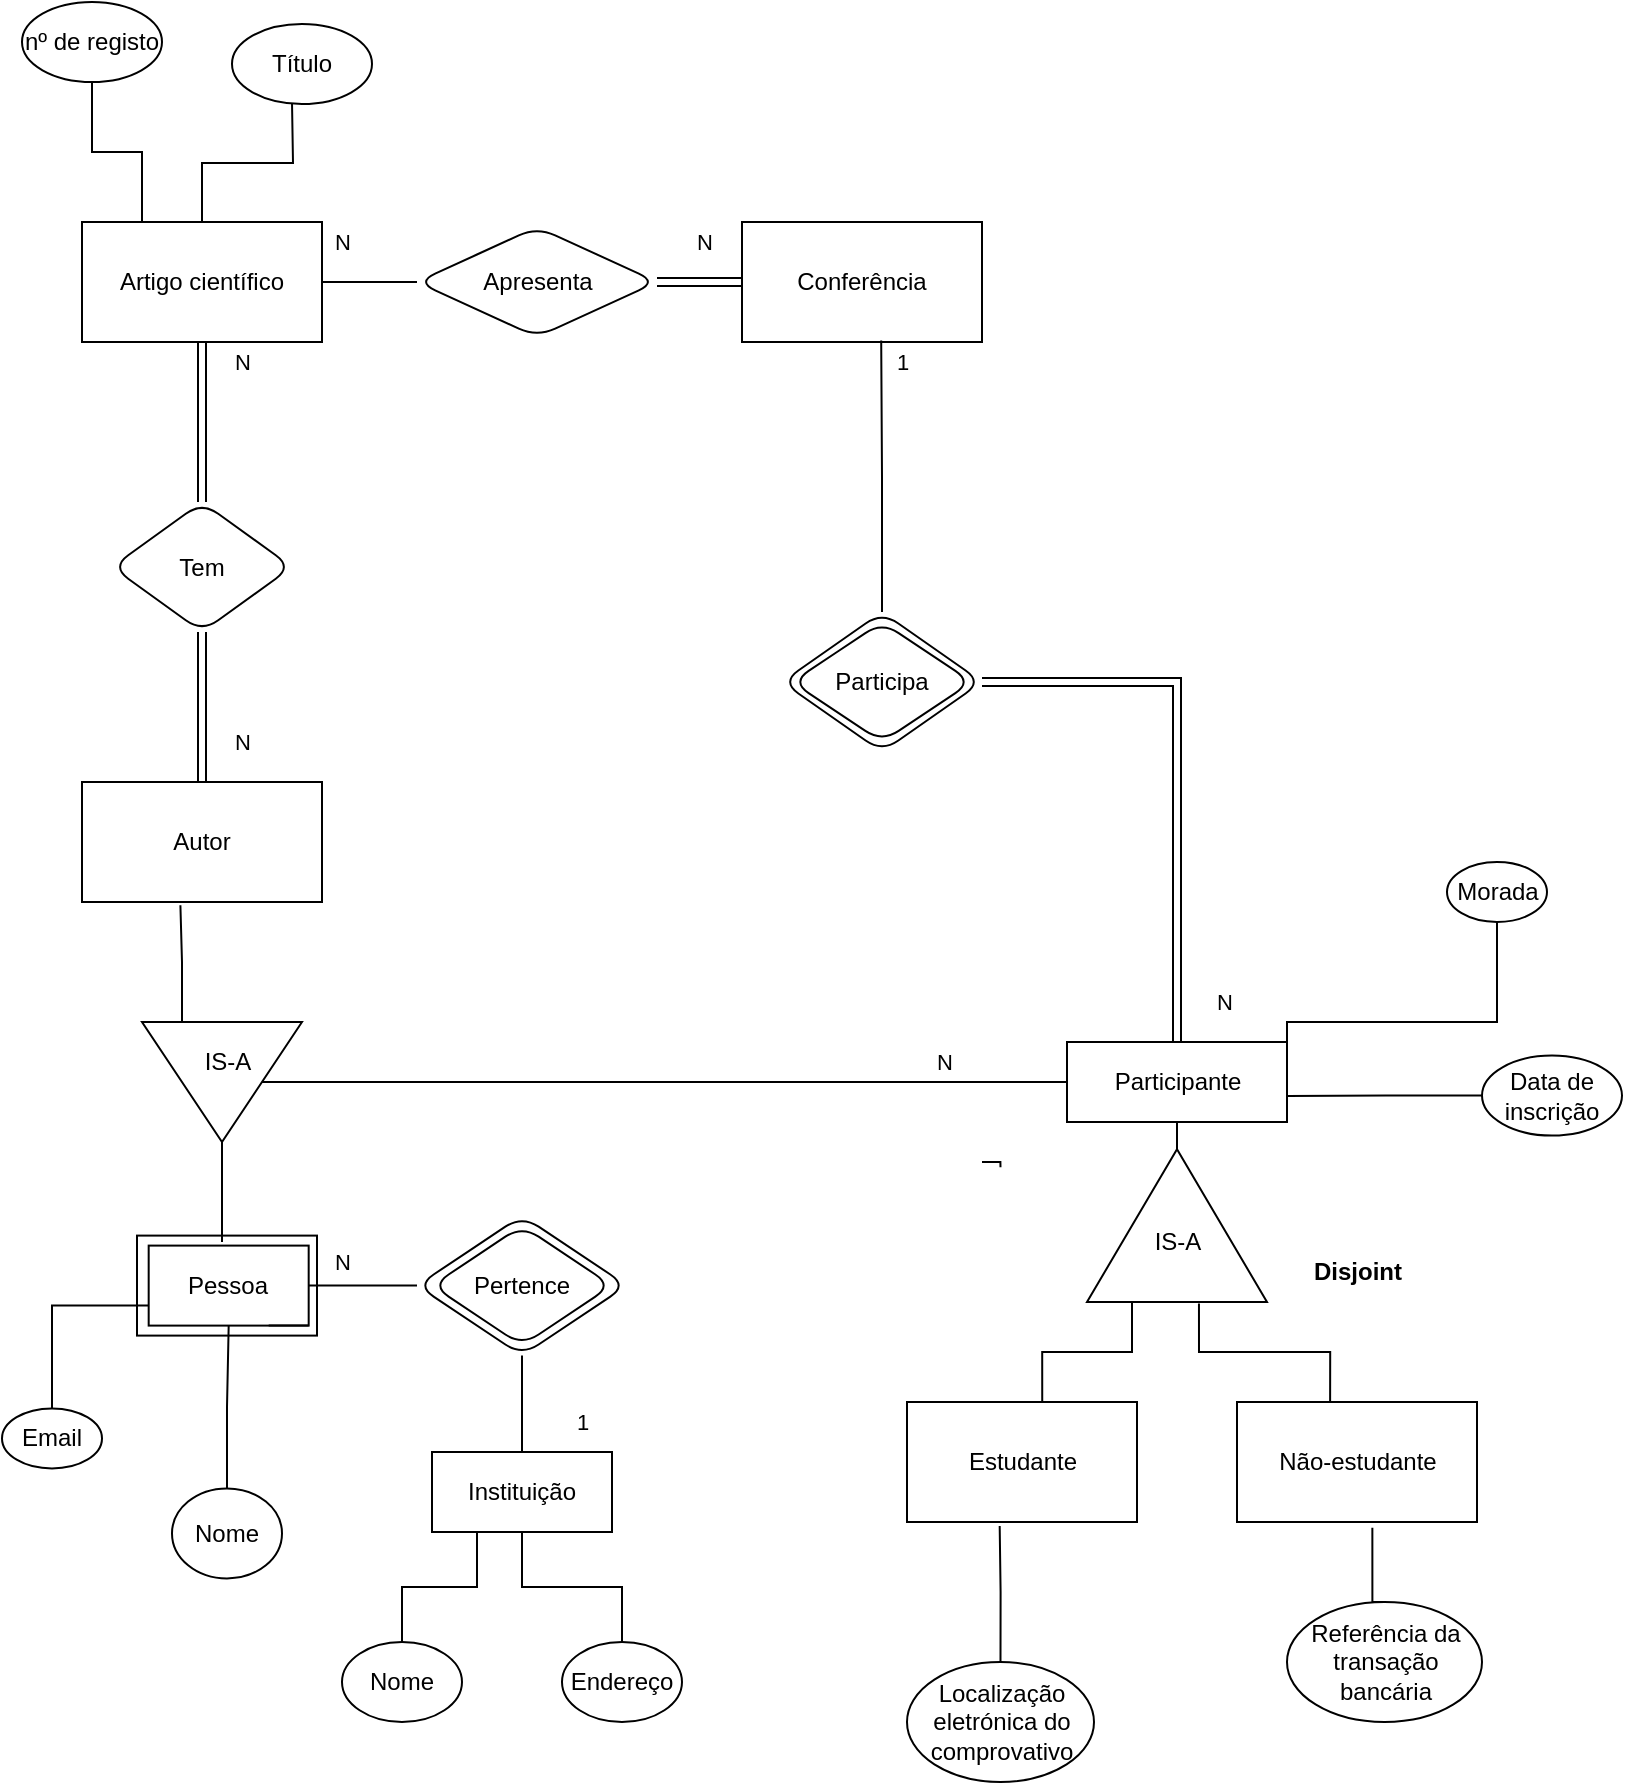 <mxfile version="20.8.10" type="device"><diagram name="Página-1" id="p0xUXk3iJhOFbHon5GTR"><mxGraphModel dx="1894" dy="629" grid="1" gridSize="10" guides="1" tooltips="1" connect="1" arrows="1" fold="1" page="1" pageScale="1" pageWidth="827" pageHeight="1169" math="0" shadow="0"><root><mxCell id="0"/><mxCell id="1" parent="0"/><mxCell id="wptFAx-UlGU8Zbuh6yxK-5" style="edgeStyle=orthogonalEdgeStyle;rounded=0;orthogonalLoop=1;jettySize=auto;html=1;exitX=0.25;exitY=0;exitDx=0;exitDy=0;endArrow=none;endFill=0;" edge="1" parent="1" source="wptFAx-UlGU8Zbuh6yxK-1" target="wptFAx-UlGU8Zbuh6yxK-3"><mxGeometry relative="1" as="geometry"/></mxCell><mxCell id="wptFAx-UlGU8Zbuh6yxK-6" style="edgeStyle=orthogonalEdgeStyle;rounded=0;orthogonalLoop=1;jettySize=auto;html=1;exitX=0.5;exitY=0;exitDx=0;exitDy=0;entryX=0.5;entryY=1;entryDx=0;entryDy=0;endArrow=none;endFill=0;" edge="1" parent="1" source="wptFAx-UlGU8Zbuh6yxK-1"><mxGeometry relative="1" as="geometry"><mxPoint x="-75" y="160" as="targetPoint"/></mxGeometry></mxCell><mxCell id="wptFAx-UlGU8Zbuh6yxK-39" style="edgeStyle=orthogonalEdgeStyle;rounded=0;orthogonalLoop=1;jettySize=auto;html=1;exitX=0.75;exitY=1;exitDx=0;exitDy=0;endArrow=none;endFill=0;" edge="1" parent="1" source="wptFAx-UlGU8Zbuh6yxK-1"><mxGeometry relative="1" as="geometry"><mxPoint x="-80" y="280" as="targetPoint"/></mxGeometry></mxCell><mxCell id="wptFAx-UlGU8Zbuh6yxK-1" value="Artigo científico" style="rounded=0;whiteSpace=wrap;html=1;" vertex="1" parent="1"><mxGeometry x="-180" y="220" width="120" height="60" as="geometry"/></mxCell><mxCell id="wptFAx-UlGU8Zbuh6yxK-25" style="edgeStyle=orthogonalEdgeStyle;rounded=0;orthogonalLoop=1;jettySize=auto;html=1;entryX=1;entryY=0.5;entryDx=0;entryDy=0;endArrow=none;endFill=0;" edge="1" parent="1" source="wptFAx-UlGU8Zbuh6yxK-2" target="wptFAx-UlGU8Zbuh6yxK-24"><mxGeometry relative="1" as="geometry"/></mxCell><mxCell id="wptFAx-UlGU8Zbuh6yxK-2" value="Participante" style="rounded=0;whiteSpace=wrap;html=1;" vertex="1" parent="1"><mxGeometry x="312.5" y="630" width="110" height="40" as="geometry"/></mxCell><mxCell id="wptFAx-UlGU8Zbuh6yxK-3" value="nº de registo" style="ellipse;whiteSpace=wrap;html=1;" vertex="1" parent="1"><mxGeometry x="-210" y="110" width="70" height="40" as="geometry"/></mxCell><mxCell id="wptFAx-UlGU8Zbuh6yxK-4" value="Título" style="ellipse;whiteSpace=wrap;html=1;" vertex="1" parent="1"><mxGeometry x="-105" y="121" width="70" height="40" as="geometry"/></mxCell><mxCell id="wptFAx-UlGU8Zbuh6yxK-46" style="edgeStyle=orthogonalEdgeStyle;rounded=0;orthogonalLoop=1;jettySize=auto;html=1;exitX=0;exitY=0.5;exitDx=0;exitDy=0;endArrow=none;endFill=0;" edge="1" parent="1" source="wptFAx-UlGU8Zbuh6yxK-7"><mxGeometry relative="1" as="geometry"><mxPoint x="423" y="657" as="targetPoint"/></mxGeometry></mxCell><mxCell id="wptFAx-UlGU8Zbuh6yxK-7" value="Data de inscrição" style="ellipse;whiteSpace=wrap;html=1;" vertex="1" parent="1"><mxGeometry x="520" y="636.8" width="70" height="40" as="geometry"/></mxCell><mxCell id="wptFAx-UlGU8Zbuh6yxK-91" style="edgeStyle=orthogonalEdgeStyle;rounded=0;orthogonalLoop=1;jettySize=auto;html=1;entryX=0.5;entryY=1;entryDx=0;entryDy=0;endArrow=none;endFill=0;exitX=0.5;exitY=0;exitDx=0;exitDy=0;" edge="1" parent="1" source="wptFAx-UlGU8Zbuh6yxK-8" target="wptFAx-UlGU8Zbuh6yxK-48"><mxGeometry relative="1" as="geometry"><mxPoint x="-105" y="863.2" as="sourcePoint"/></mxGeometry></mxCell><mxCell id="wptFAx-UlGU8Zbuh6yxK-8" value="Nome" style="ellipse;whiteSpace=wrap;html=1;" vertex="1" parent="1"><mxGeometry x="-135" y="853.2" width="55" height="45" as="geometry"/></mxCell><mxCell id="wptFAx-UlGU8Zbuh6yxK-13" style="edgeStyle=orthogonalEdgeStyle;rounded=0;orthogonalLoop=1;jettySize=auto;html=1;exitX=0.5;exitY=1;exitDx=0;exitDy=0;entryX=1;entryY=0.25;entryDx=0;entryDy=0;endArrow=none;endFill=0;" edge="1" parent="1" source="wptFAx-UlGU8Zbuh6yxK-9" target="wptFAx-UlGU8Zbuh6yxK-2"><mxGeometry relative="1" as="geometry"><mxPoint x="475.64" y="587.92" as="targetPoint"/><Array as="points"><mxPoint x="528" y="620"/><mxPoint x="423" y="620"/></Array></mxGeometry></mxCell><mxCell id="wptFAx-UlGU8Zbuh6yxK-9" value="Morada" style="ellipse;whiteSpace=wrap;html=1;" vertex="1" parent="1"><mxGeometry x="502.5" y="540" width="50" height="30" as="geometry"/></mxCell><mxCell id="wptFAx-UlGU8Zbuh6yxK-59" style="edgeStyle=orthogonalEdgeStyle;rounded=0;orthogonalLoop=1;jettySize=auto;html=1;exitX=0.5;exitY=0;exitDx=0;exitDy=0;entryX=0;entryY=0.75;entryDx=0;entryDy=0;endArrow=none;endFill=0;" edge="1" parent="1" source="wptFAx-UlGU8Zbuh6yxK-10" target="wptFAx-UlGU8Zbuh6yxK-48"><mxGeometry relative="1" as="geometry"/></mxCell><mxCell id="wptFAx-UlGU8Zbuh6yxK-10" value="Email" style="ellipse;whiteSpace=wrap;html=1;" vertex="1" parent="1"><mxGeometry x="-220" y="813.2" width="50" height="30" as="geometry"/></mxCell><mxCell id="wptFAx-UlGU8Zbuh6yxK-75" style="edgeStyle=orthogonalEdgeStyle;rounded=0;orthogonalLoop=1;jettySize=auto;html=1;exitX=0.5;exitY=0;exitDx=0;exitDy=0;entryX=0.5;entryY=1;entryDx=0;entryDy=0;endArrow=none;endFill=0;" edge="1" parent="1" source="wptFAx-UlGU8Zbuh6yxK-11" target="wptFAx-UlGU8Zbuh6yxK-68"><mxGeometry relative="1" as="geometry"/></mxCell><mxCell id="wptFAx-UlGU8Zbuh6yxK-11" value="Endereço" style="ellipse;whiteSpace=wrap;html=1;" vertex="1" parent="1"><mxGeometry x="60" y="930" width="60" height="40" as="geometry"/></mxCell><mxCell id="wptFAx-UlGU8Zbuh6yxK-19" style="edgeStyle=orthogonalEdgeStyle;rounded=0;orthogonalLoop=1;jettySize=auto;html=1;exitX=0.75;exitY=1;exitDx=0;exitDy=0;entryX=0.827;entryY=1.043;entryDx=0;entryDy=0;entryPerimeter=0;endArrow=none;endFill=0;" edge="1" parent="1"><mxGeometry relative="1" as="geometry"><mxPoint x="270" y="690" as="sourcePoint"/><mxPoint x="279.24" y="692.58" as="targetPoint"/></mxGeometry></mxCell><mxCell id="wptFAx-UlGU8Zbuh6yxK-20" value="Autor" style="rounded=0;whiteSpace=wrap;html=1;" vertex="1" parent="1"><mxGeometry x="-180" y="500" width="120" height="60" as="geometry"/></mxCell><mxCell id="wptFAx-UlGU8Zbuh6yxK-29" style="edgeStyle=orthogonalEdgeStyle;rounded=0;orthogonalLoop=1;jettySize=auto;html=1;exitX=0.588;exitY=0.02;exitDx=0;exitDy=0;entryX=0;entryY=0.25;entryDx=0;entryDy=0;endArrow=none;endFill=0;exitPerimeter=0;" edge="1" parent="1" source="wptFAx-UlGU8Zbuh6yxK-21" target="wptFAx-UlGU8Zbuh6yxK-24"><mxGeometry relative="1" as="geometry"/></mxCell><mxCell id="wptFAx-UlGU8Zbuh6yxK-21" value="Estudante" style="rounded=0;whiteSpace=wrap;html=1;" vertex="1" parent="1"><mxGeometry x="232.5" y="810" width="115" height="60" as="geometry"/></mxCell><mxCell id="wptFAx-UlGU8Zbuh6yxK-30" style="edgeStyle=orthogonalEdgeStyle;rounded=0;orthogonalLoop=1;jettySize=auto;html=1;exitX=0.388;exitY=0.033;exitDx=0;exitDy=0;entryX=-0.01;entryY=0.622;entryDx=0;entryDy=0;entryPerimeter=0;endArrow=none;endFill=0;exitPerimeter=0;" edge="1" parent="1" source="wptFAx-UlGU8Zbuh6yxK-22" target="wptFAx-UlGU8Zbuh6yxK-24"><mxGeometry relative="1" as="geometry"/></mxCell><mxCell id="wptFAx-UlGU8Zbuh6yxK-22" value="Não-estudante" style="rounded=0;whiteSpace=wrap;html=1;" vertex="1" parent="1"><mxGeometry x="397.5" y="810" width="120" height="60" as="geometry"/></mxCell><mxCell id="wptFAx-UlGU8Zbuh6yxK-23" value="Conferência" style="rounded=0;whiteSpace=wrap;html=1;" vertex="1" parent="1"><mxGeometry x="150" y="220" width="120" height="60" as="geometry"/></mxCell><mxCell id="wptFAx-UlGU8Zbuh6yxK-24" value="" style="triangle;whiteSpace=wrap;html=1;rotation=-90;labelPosition=center;verticalLabelPosition=middle;align=center;verticalAlign=middle;horizontal=1;" vertex="1" parent="1"><mxGeometry x="329.3" y="676.8" width="76.4" height="90" as="geometry"/></mxCell><mxCell id="wptFAx-UlGU8Zbuh6yxK-27" value="IS-A" style="rounded=1;whiteSpace=wrap;html=1;gradientColor=none;fillColor=none;glass=0;shadow=0;strokeColor=none;" vertex="1" parent="1"><mxGeometry x="347.5" y="720" width="40" height="20" as="geometry"/></mxCell><mxCell id="wptFAx-UlGU8Zbuh6yxK-28" value="Disjoint" style="rounded=0;whiteSpace=wrap;html=1;shadow=0;glass=0;sketch=0;fillColor=none;gradientColor=none;strokeColor=none;fontStyle=1" vertex="1" parent="1"><mxGeometry x="412.5" y="730" width="90" height="30" as="geometry"/></mxCell><mxCell id="wptFAx-UlGU8Zbuh6yxK-31" value="Participa" style="rhombus;whiteSpace=wrap;html=1;rounded=1;shadow=0;glass=0;sketch=0;fillColor=none;gradientColor=none;" vertex="1" parent="1"><mxGeometry x="175" y="420" width="90" height="60" as="geometry"/></mxCell><mxCell id="wptFAx-UlGU8Zbuh6yxK-37" value="N" style="edgeStyle=orthogonalEdgeStyle;rounded=0;orthogonalLoop=1;jettySize=auto;html=1;exitX=0.5;exitY=0;exitDx=0;exitDy=0;entryX=0;entryY=0.5;entryDx=0;entryDy=0;endArrow=none;endFill=0;" edge="1" parent="1" source="wptFAx-UlGU8Zbuh6yxK-53" target="wptFAx-UlGU8Zbuh6yxK-2"><mxGeometry x="0.692" y="10" relative="1" as="geometry"><mxPoint x="182.5" y="630" as="sourcePoint"/><mxPoint as="offset"/></mxGeometry></mxCell><mxCell id="wptFAx-UlGU8Zbuh6yxK-61" value="1" style="edgeStyle=orthogonalEdgeStyle;rounded=0;orthogonalLoop=1;jettySize=auto;html=1;exitX=0.5;exitY=0;exitDx=0;exitDy=0;entryX=0.58;entryY=0.987;entryDx=0;entryDy=0;entryPerimeter=0;endArrow=none;endFill=0;" edge="1" parent="1" source="wptFAx-UlGU8Zbuh6yxK-35" target="wptFAx-UlGU8Zbuh6yxK-23"><mxGeometry x="0.836" y="-10" relative="1" as="geometry"><mxPoint as="offset"/></mxGeometry></mxCell><mxCell id="wptFAx-UlGU8Zbuh6yxK-62" value="N" style="edgeStyle=orthogonalEdgeStyle;rounded=0;orthogonalLoop=1;jettySize=auto;html=1;exitX=1;exitY=0.5;exitDx=0;exitDy=0;entryX=0.5;entryY=0;entryDx=0;entryDy=0;endArrow=none;endFill=0;shape=link;" edge="1" parent="1" source="wptFAx-UlGU8Zbuh6yxK-35" target="wptFAx-UlGU8Zbuh6yxK-2"><mxGeometry x="0.856" y="23" relative="1" as="geometry"><mxPoint as="offset"/></mxGeometry></mxCell><mxCell id="wptFAx-UlGU8Zbuh6yxK-35" value="" style="rhombus;whiteSpace=wrap;html=1;rounded=1;shadow=0;glass=0;sketch=0;fillColor=none;gradientColor=none;" vertex="1" parent="1"><mxGeometry x="170" y="415" width="100" height="70" as="geometry"/></mxCell><mxCell id="wptFAx-UlGU8Zbuh6yxK-41" value="N" style="edgeStyle=orthogonalEdgeStyle;rounded=0;orthogonalLoop=1;jettySize=auto;html=1;exitX=0;exitY=0.5;exitDx=0;exitDy=0;entryX=1;entryY=0.5;entryDx=0;entryDy=0;endArrow=none;endFill=0;" edge="1" parent="1" source="wptFAx-UlGU8Zbuh6yxK-40" target="wptFAx-UlGU8Zbuh6yxK-1"><mxGeometry x="0.579" y="-20" relative="1" as="geometry"><mxPoint as="offset"/></mxGeometry></mxCell><mxCell id="wptFAx-UlGU8Zbuh6yxK-42" value="N" style="edgeStyle=orthogonalEdgeStyle;rounded=0;orthogonalLoop=1;jettySize=auto;html=1;exitX=1;exitY=0.5;exitDx=0;exitDy=0;entryX=0;entryY=0.5;entryDx=0;entryDy=0;endArrow=none;endFill=0;shape=link;" edge="1" parent="1" source="wptFAx-UlGU8Zbuh6yxK-40" target="wptFAx-UlGU8Zbuh6yxK-23"><mxGeometry x="0.059" y="20" relative="1" as="geometry"><mxPoint x="1" as="offset"/></mxGeometry></mxCell><mxCell id="wptFAx-UlGU8Zbuh6yxK-40" value="Apresenta" style="rhombus;whiteSpace=wrap;html=1;rounded=1;shadow=0;glass=0;sketch=0;fillColor=none;gradientColor=none;" vertex="1" parent="1"><mxGeometry x="-12.5" y="222.5" width="120" height="55" as="geometry"/></mxCell><mxCell id="wptFAx-UlGU8Zbuh6yxK-44" value="N" style="edgeStyle=orthogonalEdgeStyle;rounded=0;orthogonalLoop=1;jettySize=auto;html=1;exitX=0.5;exitY=1;exitDx=0;exitDy=0;entryX=0.5;entryY=0;entryDx=0;entryDy=0;endArrow=none;endFill=0;shape=link;" edge="1" parent="1" source="wptFAx-UlGU8Zbuh6yxK-43" target="wptFAx-UlGU8Zbuh6yxK-20"><mxGeometry x="0.467" y="20" relative="1" as="geometry"><mxPoint as="offset"/></mxGeometry></mxCell><mxCell id="wptFAx-UlGU8Zbuh6yxK-45" value="N" style="edgeStyle=orthogonalEdgeStyle;rounded=0;orthogonalLoop=1;jettySize=auto;html=1;exitX=0.5;exitY=0;exitDx=0;exitDy=0;entryX=0.5;entryY=1;entryDx=0;entryDy=0;endArrow=none;endFill=0;shape=link;" edge="1" parent="1" source="wptFAx-UlGU8Zbuh6yxK-43" target="wptFAx-UlGU8Zbuh6yxK-1"><mxGeometry x="0.75" y="-20" relative="1" as="geometry"><mxPoint as="offset"/></mxGeometry></mxCell><mxCell id="wptFAx-UlGU8Zbuh6yxK-43" value="Tem" style="rhombus;whiteSpace=wrap;html=1;rounded=1;shadow=0;glass=0;sketch=0;fillColor=none;gradientColor=none;" vertex="1" parent="1"><mxGeometry x="-165" y="360" width="90" height="65" as="geometry"/></mxCell><mxCell id="wptFAx-UlGU8Zbuh6yxK-83" value="N" style="edgeStyle=orthogonalEdgeStyle;rounded=0;orthogonalLoop=1;jettySize=auto;html=1;exitX=1;exitY=0.5;exitDx=0;exitDy=0;entryX=0;entryY=0.5;entryDx=0;entryDy=0;endArrow=none;endFill=0;verticalAlign=middle;" edge="1" parent="1" source="wptFAx-UlGU8Zbuh6yxK-48" target="wptFAx-UlGU8Zbuh6yxK-70"><mxGeometry x="-0.385" y="12" relative="1" as="geometry"><mxPoint as="offset"/></mxGeometry></mxCell><mxCell id="wptFAx-UlGU8Zbuh6yxK-48" value="Pessoa" style="rounded=0;whiteSpace=wrap;html=1;shadow=0;glass=0;sketch=0;fillColor=none;gradientColor=none;" vertex="1" parent="1"><mxGeometry x="-146.66" y="731.8" width="80" height="40" as="geometry"/></mxCell><mxCell id="wptFAx-UlGU8Zbuh6yxK-49" style="edgeStyle=orthogonalEdgeStyle;rounded=0;orthogonalLoop=1;jettySize=auto;html=1;exitX=1;exitY=1;exitDx=0;exitDy=0;entryX=0.75;entryY=1;entryDx=0;entryDy=0;endArrow=none;endFill=0;" edge="1" parent="1" source="wptFAx-UlGU8Zbuh6yxK-48" target="wptFAx-UlGU8Zbuh6yxK-48"><mxGeometry relative="1" as="geometry"/></mxCell><mxCell id="wptFAx-UlGU8Zbuh6yxK-56" style="edgeStyle=orthogonalEdgeStyle;rounded=0;orthogonalLoop=1;jettySize=auto;html=1;exitX=1;exitY=0.5;exitDx=0;exitDy=0;endArrow=none;endFill=0;" edge="1" parent="1" source="wptFAx-UlGU8Zbuh6yxK-53"><mxGeometry relative="1" as="geometry"><mxPoint x="-110" y="730" as="targetPoint"/></mxGeometry></mxCell><mxCell id="wptFAx-UlGU8Zbuh6yxK-92" style="edgeStyle=orthogonalEdgeStyle;rounded=0;orthogonalLoop=1;jettySize=auto;html=1;exitX=0;exitY=0.75;exitDx=0;exitDy=0;entryX=0.41;entryY=1.027;entryDx=0;entryDy=0;entryPerimeter=0;endArrow=none;endFill=0;" edge="1" parent="1" source="wptFAx-UlGU8Zbuh6yxK-53" target="wptFAx-UlGU8Zbuh6yxK-20"><mxGeometry relative="1" as="geometry"/></mxCell><mxCell id="wptFAx-UlGU8Zbuh6yxK-53" value="" style="triangle;whiteSpace=wrap;html=1;rotation=90;labelPosition=center;verticalLabelPosition=middle;align=center;verticalAlign=middle;horizontal=1;" vertex="1" parent="1"><mxGeometry x="-140" y="610" width="60" height="80" as="geometry"/></mxCell><mxCell id="wptFAx-UlGU8Zbuh6yxK-54" value="IS-A" style="rounded=1;whiteSpace=wrap;html=1;gradientColor=none;fillColor=none;glass=0;shadow=0;strokeColor=none;" vertex="1" parent="1"><mxGeometry x="-126.66" y="630" width="40" height="20" as="geometry"/></mxCell><mxCell id="wptFAx-UlGU8Zbuh6yxK-72" value="1" style="edgeStyle=orthogonalEdgeStyle;rounded=0;orthogonalLoop=1;jettySize=auto;html=1;exitX=0.5;exitY=0;exitDx=0;exitDy=0;entryX=0.5;entryY=1;entryDx=0;entryDy=0;endArrow=none;endFill=0;" edge="1" parent="1" source="wptFAx-UlGU8Zbuh6yxK-68" target="wptFAx-UlGU8Zbuh6yxK-70"><mxGeometry x="-0.378" y="-30" relative="1" as="geometry"><mxPoint as="offset"/></mxGeometry></mxCell><mxCell id="wptFAx-UlGU8Zbuh6yxK-68" value="Instituição" style="rounded=0;whiteSpace=wrap;html=1;shadow=0;glass=0;sketch=0;fillColor=none;gradientColor=none;" vertex="1" parent="1"><mxGeometry x="-5" y="835" width="90" height="40" as="geometry"/></mxCell><mxCell id="wptFAx-UlGU8Zbuh6yxK-69" value="Pertence" style="rhombus;whiteSpace=wrap;html=1;rounded=1;shadow=0;glass=0;sketch=0;fillColor=none;gradientColor=none;" vertex="1" parent="1"><mxGeometry x="-5" y="721.8" width="90" height="60" as="geometry"/></mxCell><mxCell id="wptFAx-UlGU8Zbuh6yxK-70" value="" style="rhombus;whiteSpace=wrap;html=1;rounded=1;shadow=0;glass=0;sketch=0;fillColor=none;gradientColor=none;" vertex="1" parent="1"><mxGeometry x="-12.5" y="716.8" width="105" height="70" as="geometry"/></mxCell><mxCell id="wptFAx-UlGU8Zbuh6yxK-74" style="edgeStyle=orthogonalEdgeStyle;rounded=0;orthogonalLoop=1;jettySize=auto;html=1;exitX=0.5;exitY=0;exitDx=0;exitDy=0;entryX=0.25;entryY=1;entryDx=0;entryDy=0;endArrow=none;endFill=0;" edge="1" parent="1" source="wptFAx-UlGU8Zbuh6yxK-73" target="wptFAx-UlGU8Zbuh6yxK-68"><mxGeometry relative="1" as="geometry"/></mxCell><mxCell id="wptFAx-UlGU8Zbuh6yxK-73" value="Nome" style="ellipse;whiteSpace=wrap;html=1;" vertex="1" parent="1"><mxGeometry x="-50" y="930" width="60" height="40" as="geometry"/></mxCell><mxCell id="wptFAx-UlGU8Zbuh6yxK-96" style="edgeStyle=orthogonalEdgeStyle;rounded=0;orthogonalLoop=1;jettySize=auto;html=1;exitX=0.5;exitY=0;exitDx=0;exitDy=0;entryX=0.403;entryY=1.033;entryDx=0;entryDy=0;entryPerimeter=0;endArrow=none;endFill=0;" edge="1" parent="1" source="wptFAx-UlGU8Zbuh6yxK-76" target="wptFAx-UlGU8Zbuh6yxK-21"><mxGeometry relative="1" as="geometry"/></mxCell><mxCell id="wptFAx-UlGU8Zbuh6yxK-76" value="Localização eletrónica do comprovativo" style="ellipse;whiteSpace=wrap;html=1;rounded=1;shadow=0;glass=0;sketch=0;fillColor=none;gradientColor=none;" vertex="1" parent="1"><mxGeometry x="232.5" y="940" width="93.5" height="60" as="geometry"/></mxCell><mxCell id="wptFAx-UlGU8Zbuh6yxK-79" style="edgeStyle=orthogonalEdgeStyle;rounded=0;orthogonalLoop=1;jettySize=auto;html=1;exitX=0.5;exitY=0;exitDx=0;exitDy=0;entryX=0.564;entryY=1.047;entryDx=0;entryDy=0;entryPerimeter=0;endArrow=none;endFill=0;" edge="1" parent="1" source="wptFAx-UlGU8Zbuh6yxK-77" target="wptFAx-UlGU8Zbuh6yxK-22"><mxGeometry relative="1" as="geometry"/></mxCell><mxCell id="wptFAx-UlGU8Zbuh6yxK-77" value="Referência da transação bancária" style="ellipse;whiteSpace=wrap;html=1;rounded=1;shadow=0;glass=0;sketch=0;fillColor=none;gradientColor=none;" vertex="1" parent="1"><mxGeometry x="422.5" y="910" width="97.5" height="60" as="geometry"/></mxCell><mxCell id="wptFAx-UlGU8Zbuh6yxK-86" style="edgeStyle=orthogonalEdgeStyle;rounded=0;orthogonalLoop=1;jettySize=auto;html=1;exitX=0.5;exitY=1;exitDx=0;exitDy=0;endArrow=none;endFill=0;" edge="1" parent="1" source="wptFAx-UlGU8Zbuh6yxK-8" target="wptFAx-UlGU8Zbuh6yxK-8"><mxGeometry relative="1" as="geometry"/></mxCell><mxCell id="wptFAx-UlGU8Zbuh6yxK-97" value="" style="rounded=0;whiteSpace=wrap;html=1;shadow=0;glass=0;sketch=0;fillColor=none;gradientColor=none;" vertex="1" parent="1"><mxGeometry x="-152.5" y="726.8" width="90" height="50" as="geometry"/></mxCell></root></mxGraphModel></diagram></mxfile>